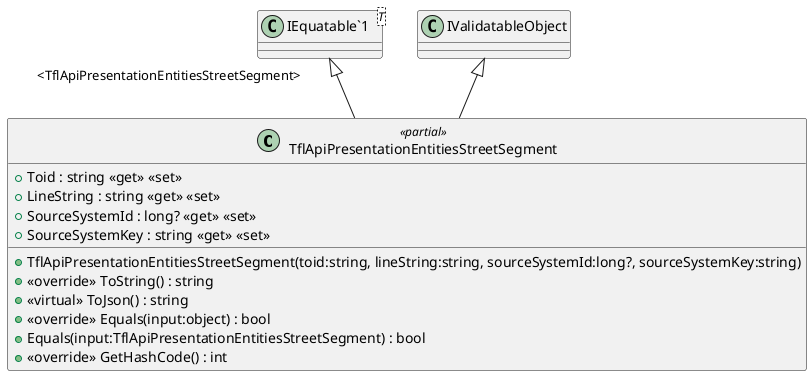 @startuml
class TflApiPresentationEntitiesStreetSegment <<partial>> {
    + TflApiPresentationEntitiesStreetSegment(toid:string, lineString:string, sourceSystemId:long?, sourceSystemKey:string)
    + Toid : string <<get>> <<set>>
    + LineString : string <<get>> <<set>>
    + SourceSystemId : long? <<get>> <<set>>
    + SourceSystemKey : string <<get>> <<set>>
    + <<override>> ToString() : string
    + <<virtual>> ToJson() : string
    + <<override>> Equals(input:object) : bool
    + Equals(input:TflApiPresentationEntitiesStreetSegment) : bool
    + <<override>> GetHashCode() : int
}
class "IEquatable`1"<T> {
}
"IEquatable`1" "<TflApiPresentationEntitiesStreetSegment>" <|-- TflApiPresentationEntitiesStreetSegment
IValidatableObject <|-- TflApiPresentationEntitiesStreetSegment
@enduml
